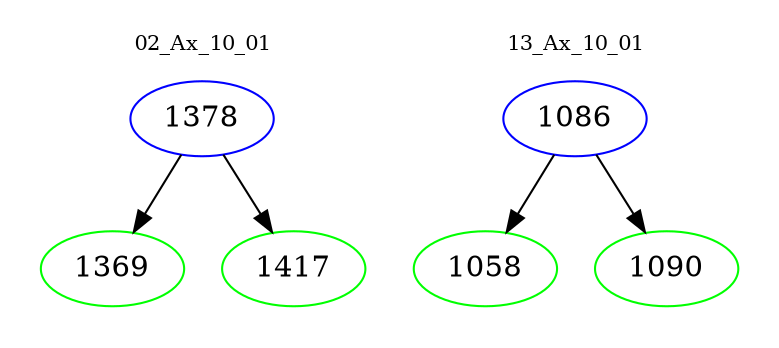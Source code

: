 digraph{
subgraph cluster_0 {
color = white
label = "02_Ax_10_01";
fontsize=10;
T0_1378 [label="1378", color="blue"]
T0_1378 -> T0_1369 [color="black"]
T0_1369 [label="1369", color="green"]
T0_1378 -> T0_1417 [color="black"]
T0_1417 [label="1417", color="green"]
}
subgraph cluster_1 {
color = white
label = "13_Ax_10_01";
fontsize=10;
T1_1086 [label="1086", color="blue"]
T1_1086 -> T1_1058 [color="black"]
T1_1058 [label="1058", color="green"]
T1_1086 -> T1_1090 [color="black"]
T1_1090 [label="1090", color="green"]
}
}
